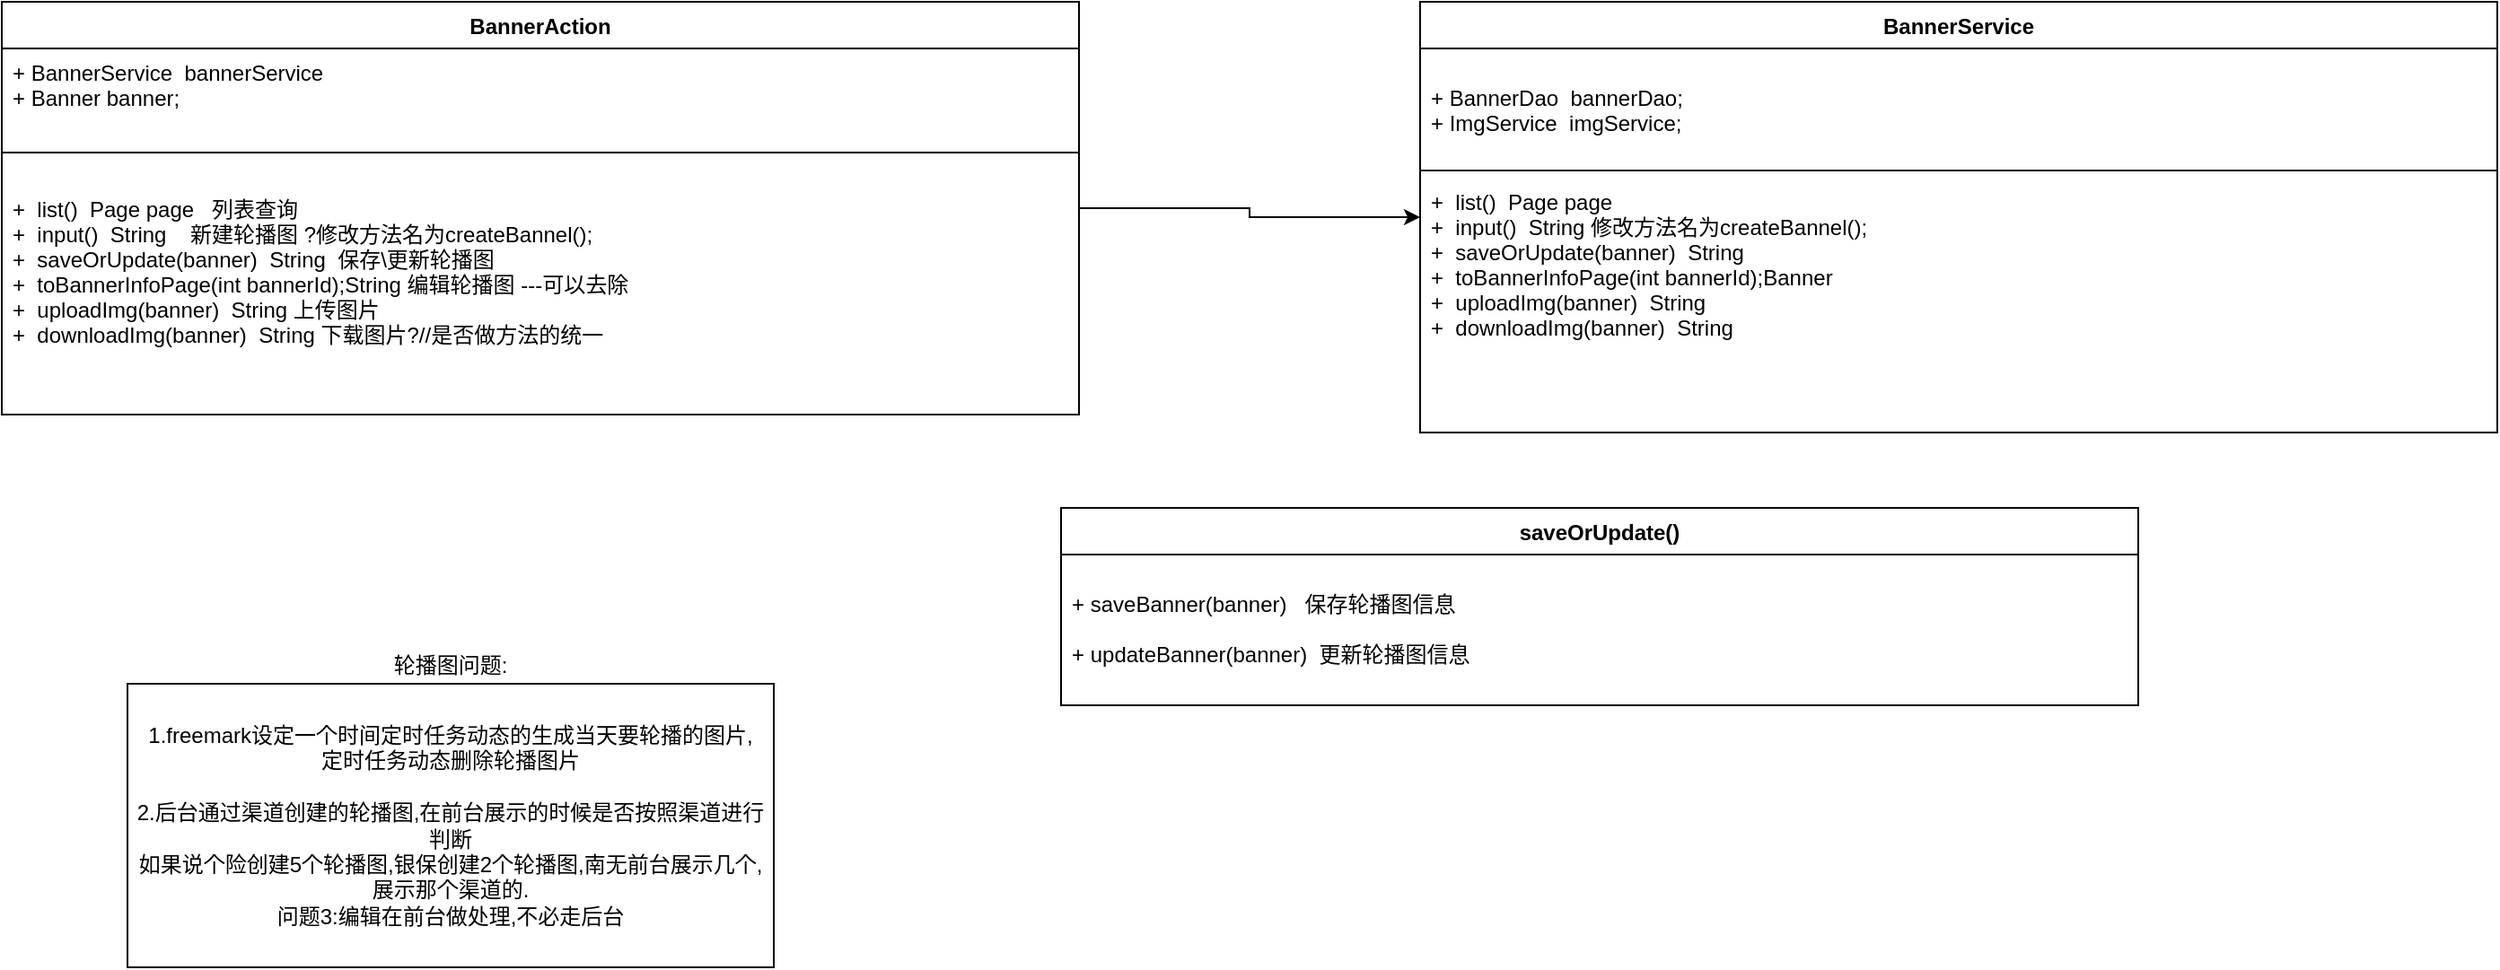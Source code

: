 <mxfile version="10.6.7" type="github"><diagram id="zph3gT9A1fyWDxip7mn0" name="Page-1"><mxGraphModel dx="2224" dy="533" grid="1" gridSize="10" guides="1" tooltips="1" connect="1" arrows="1" fold="1" page="1" pageScale="1" pageWidth="827" pageHeight="1169" math="0" shadow="0"><root><mxCell id="0"/><mxCell id="1" parent="0"/><mxCell id="Bst1S3D_gBgXlHla8U55-1" value="" style="edgeStyle=orthogonalEdgeStyle;rounded=0;orthogonalLoop=1;jettySize=auto;html=1;" parent="1" source="Bst1S3D_gBgXlHla8U55-2" target="Bst1S3D_gBgXlHla8U55-6" edge="1"><mxGeometry relative="1" as="geometry"/></mxCell><mxCell id="Bst1S3D_gBgXlHla8U55-2" value="BannerAction" style="swimlane;fontStyle=1;align=center;verticalAlign=top;childLayout=stackLayout;horizontal=1;startSize=26;horizontalStack=0;resizeParent=1;resizeParentMax=0;resizeLast=0;collapsible=1;marginBottom=0;" parent="1" vertex="1"><mxGeometry x="-90" y="100" width="600" height="230" as="geometry"/></mxCell><mxCell id="Bst1S3D_gBgXlHla8U55-3" value="+ BannerService  bannerService&#10;+ Banner banner;&#10;" style="text;strokeColor=none;fillColor=none;align=left;verticalAlign=top;spacingLeft=4;spacingRight=4;overflow=hidden;rotatable=0;points=[[0,0.5],[1,0.5]];portConstraint=eastwest;" parent="Bst1S3D_gBgXlHla8U55-2" vertex="1"><mxGeometry y="26" width="600" height="54" as="geometry"/></mxCell><mxCell id="Bst1S3D_gBgXlHla8U55-4" value="" style="line;strokeWidth=1;fillColor=none;align=left;verticalAlign=middle;spacingTop=-1;spacingLeft=3;spacingRight=3;rotatable=0;labelPosition=right;points=[];portConstraint=eastwest;" parent="Bst1S3D_gBgXlHla8U55-2" vertex="1"><mxGeometry y="80" width="600" height="8" as="geometry"/></mxCell><mxCell id="Bst1S3D_gBgXlHla8U55-5" value="&#10;+  list()  Page page   列表查询&#10;+  input()  String    新建轮播图 ?修改方法名为createBannel();&#10;+  saveOrUpdate(banner)  String  保存\更新轮播图 &#10;+  toBannerInfoPage(int bannerId);String 编辑轮播图 ---可以去除&#10;+  uploadImg(banner)  String 上传图片&#10;+  downloadImg(banner)  String 下载图片?//是否做方法的统一&#10;" style="text;strokeColor=none;fillColor=none;align=left;verticalAlign=top;spacingLeft=4;spacingRight=4;overflow=hidden;rotatable=0;points=[[0,0.5],[1,0.5]];portConstraint=eastwest;" parent="Bst1S3D_gBgXlHla8U55-2" vertex="1"><mxGeometry y="88" width="600" height="142" as="geometry"/></mxCell><mxCell id="Bst1S3D_gBgXlHla8U55-6" value="BannerService" style="swimlane;fontStyle=1;align=center;verticalAlign=top;childLayout=stackLayout;horizontal=1;startSize=26;horizontalStack=0;resizeParent=1;resizeParentMax=0;resizeLast=0;collapsible=1;marginBottom=0;" parent="1" vertex="1"><mxGeometry x="700" y="100" width="600" height="240" as="geometry"/></mxCell><mxCell id="Bst1S3D_gBgXlHla8U55-7" value="&#10;+ BannerDao  bannerDao;&#10;+ ImgService  imgService;&#10; &#10;" style="text;strokeColor=none;fillColor=none;align=left;verticalAlign=top;spacingLeft=4;spacingRight=4;overflow=hidden;rotatable=0;points=[[0,0.5],[1,0.5]];portConstraint=eastwest;" parent="Bst1S3D_gBgXlHla8U55-6" vertex="1"><mxGeometry y="26" width="600" height="64" as="geometry"/></mxCell><mxCell id="Bst1S3D_gBgXlHla8U55-8" value="" style="line;strokeWidth=1;fillColor=none;align=left;verticalAlign=middle;spacingTop=-1;spacingLeft=3;spacingRight=3;rotatable=0;labelPosition=right;points=[];portConstraint=eastwest;" parent="Bst1S3D_gBgXlHla8U55-6" vertex="1"><mxGeometry y="90" width="600" height="8" as="geometry"/></mxCell><mxCell id="Bst1S3D_gBgXlHla8U55-9" value="+  list()  Page page &#10;+  input()  String 修改方法名为createBannel();&#10;+  saveOrUpdate(banner)  String &#10;+  toBannerInfoPage(int bannerId);Banner &#10;+  uploadImg(banner)  String &#10;+  downloadImg(banner)  String &#10;" style="text;strokeColor=none;fillColor=none;align=left;verticalAlign=top;spacingLeft=4;spacingRight=4;overflow=hidden;rotatable=0;points=[[0,0.5],[1,0.5]];portConstraint=eastwest;" parent="Bst1S3D_gBgXlHla8U55-6" vertex="1"><mxGeometry y="98" width="600" height="142" as="geometry"/></mxCell><mxCell id="Bst1S3D_gBgXlHla8U55-10" value="saveOrUpdate()" style="swimlane;fontStyle=1;align=center;verticalAlign=top;childLayout=stackLayout;horizontal=1;startSize=26;horizontalStack=0;resizeParent=1;resizeParentMax=0;resizeLast=0;collapsible=1;marginBottom=0;" parent="1" vertex="1"><mxGeometry x="500" y="382" width="600" height="110" as="geometry"/></mxCell><mxCell id="Bst1S3D_gBgXlHla8U55-11" value="&#10;+ saveBanner(banner)   保存轮播图信息&#10;&#10;+ updateBanner(banner)  更新轮播图信息&#10;&#10;" style="text;strokeColor=none;fillColor=none;align=left;verticalAlign=top;spacingLeft=4;spacingRight=4;overflow=hidden;rotatable=0;points=[[0,0.5],[1,0.5]];portConstraint=eastwest;" parent="Bst1S3D_gBgXlHla8U55-10" vertex="1"><mxGeometry y="26" width="600" height="84" as="geometry"/></mxCell><mxCell id="Bst1S3D_gBgXlHla8U55-12" value="1.freemark设定一个时间定时任务动态的生成当天要轮播的图片,&lt;br&gt;定时任务动态删除轮播图片&lt;br&gt;&lt;br&gt;2.后台通过渠道创建的轮播图,在前台展示的时候是否按照渠道进行判断&lt;br&gt;如果说个险创建5个轮播图,银保创建2个轮播图,南无前台展示几个,展示那个渠道的.&lt;br&gt;问题3:编辑在前台做处理,不必走后台&lt;br&gt;" style="rounded=0;whiteSpace=wrap;html=1;" parent="1" vertex="1"><mxGeometry x="-20" y="480" width="360" height="158" as="geometry"/></mxCell><mxCell id="Bst1S3D_gBgXlHla8U55-13" value="轮播图问题:" style="text;html=1;strokeColor=none;fillColor=none;align=center;verticalAlign=middle;whiteSpace=wrap;rounded=0;" parent="1" vertex="1"><mxGeometry x="105" y="460" width="110" height="20" as="geometry"/></mxCell></root></mxGraphModel></diagram></mxfile>